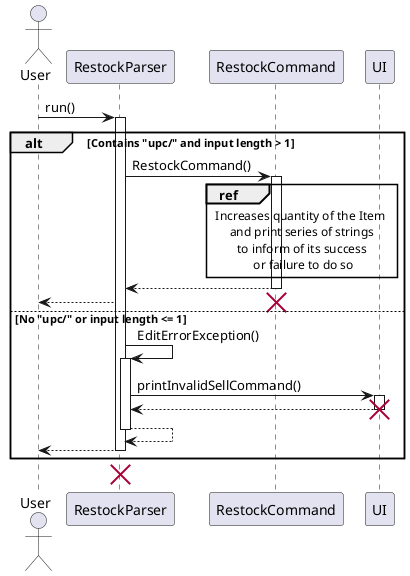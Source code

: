 @startuml
'https://plantuml.com/sequence-diagram
actor User
participant RestockParser
User->RestockParser:run()
activate RestockParser

alt Contains "upc/" and input length > 1
RestockParser->RestockCommand: RestockCommand()
activate RestockCommand
ref over RestockCommand,UI: Increases quantity of the Item \n and print series of strings \n to inform of its success \n or failure to do so
RestockCommand-->RestockParser:
deactivate RestockCommand
RestockParser-->User:

destroy RestockCommand
else No "upc/" or input length <= 1
RestockParser->RestockParser: EditErrorException()
activate RestockParser
RestockParser->UI:printInvalidSellCommand()
activate UI
UI-->RestockParser:
deactivate UI
destroy UI
RestockParser-->RestockParser:
deactivate RestockParser
RestockParser-->User:
deactivate RestockParser
end
deactivate RestockParser
destroy RestockParser
@enduml